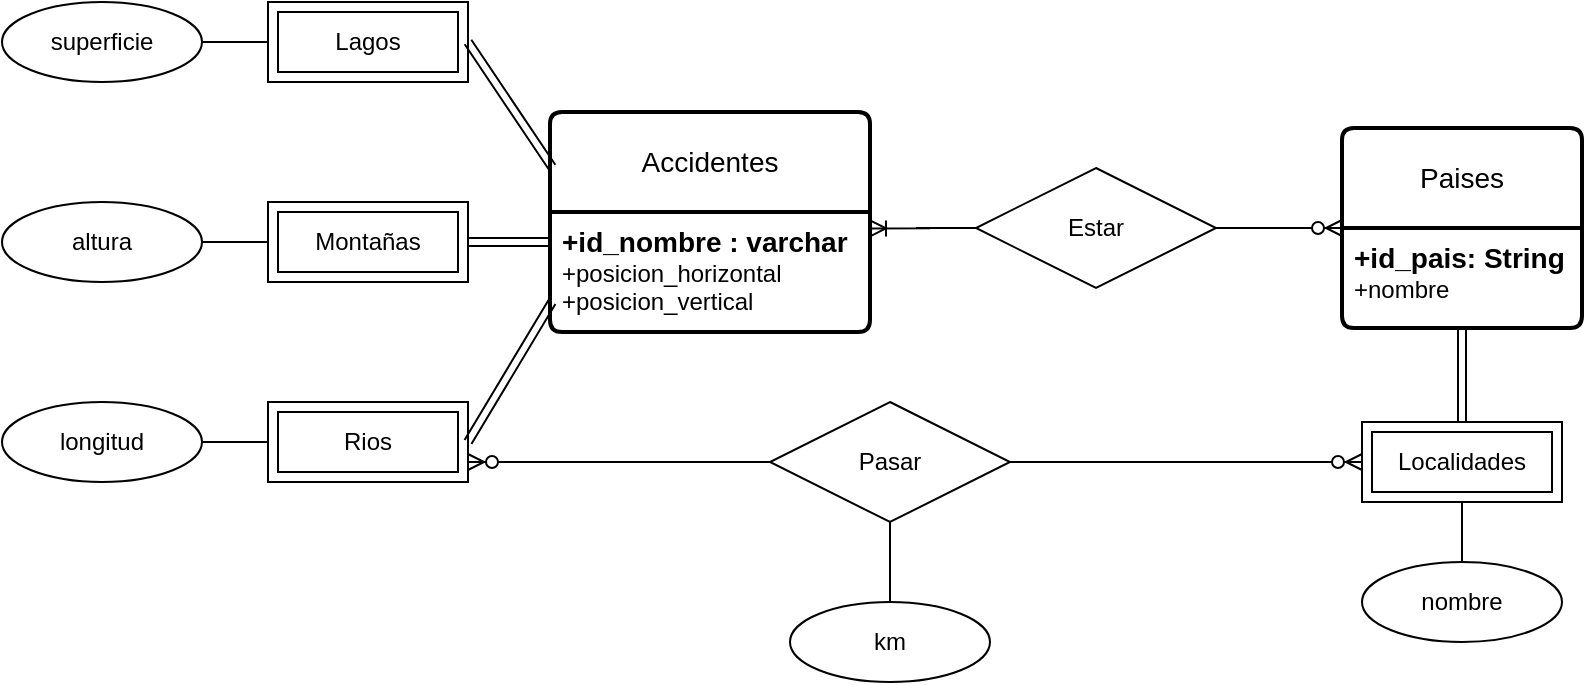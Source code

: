 <mxfile version="22.0.4" type="github">
  <diagram id="R2lEEEUBdFMjLlhIrx00" name="Page-1">
    <mxGraphModel dx="1050" dy="542" grid="1" gridSize="10" guides="1" tooltips="1" connect="1" arrows="1" fold="1" page="1" pageScale="1" pageWidth="850" pageHeight="1100" math="0" shadow="0" extFonts="Permanent Marker^https://fonts.googleapis.com/css?family=Permanent+Marker">
      <root>
        <mxCell id="0" />
        <mxCell id="1" parent="0" />
        <mxCell id="v1-u0_LOw8d0U1T1goXG-1" value="Accidentes" style="swimlane;childLayout=stackLayout;horizontal=1;startSize=50;horizontalStack=0;rounded=1;fontSize=14;fontStyle=0;strokeWidth=2;resizeParent=0;resizeLast=1;shadow=0;dashed=0;align=center;arcSize=4;whiteSpace=wrap;html=1;" parent="1" vertex="1">
          <mxGeometry x="290" y="215" width="160" height="110" as="geometry" />
        </mxCell>
        <mxCell id="v1-u0_LOw8d0U1T1goXG-2" value="&lt;font style=&quot;font-size: 14px;&quot;&gt;&lt;b&gt;+id_nombre : varchar&lt;br&gt;&lt;/b&gt;&lt;/font&gt;+posicion_horizontal&lt;br&gt;+posicion_vertical" style="align=left;strokeColor=none;fillColor=none;spacingLeft=4;fontSize=12;verticalAlign=top;resizable=0;rotatable=0;part=1;html=1;" parent="v1-u0_LOw8d0U1T1goXG-1" vertex="1">
          <mxGeometry y="50" width="160" height="60" as="geometry" />
        </mxCell>
        <mxCell id="v1-u0_LOw8d0U1T1goXG-3" value="Lagos" style="shape=ext;margin=3;double=1;whiteSpace=wrap;html=1;align=center;" parent="1" vertex="1">
          <mxGeometry x="149" y="160" width="100" height="40" as="geometry" />
        </mxCell>
        <mxCell id="v1-u0_LOw8d0U1T1goXG-4" value="Montañas" style="shape=ext;margin=3;double=1;whiteSpace=wrap;html=1;align=center;" parent="1" vertex="1">
          <mxGeometry x="149" y="260" width="100" height="40" as="geometry" />
        </mxCell>
        <mxCell id="v1-u0_LOw8d0U1T1goXG-5" value="Rios" style="shape=ext;margin=3;double=1;whiteSpace=wrap;html=1;align=center;" parent="1" vertex="1">
          <mxGeometry x="149" y="360" width="100" height="40" as="geometry" />
        </mxCell>
        <mxCell id="v1-u0_LOw8d0U1T1goXG-8" value="superficie" style="ellipse;whiteSpace=wrap;html=1;align=center;" parent="1" vertex="1">
          <mxGeometry x="16" y="160" width="100" height="40" as="geometry" />
        </mxCell>
        <mxCell id="v1-u0_LOw8d0U1T1goXG-9" value="altura" style="ellipse;whiteSpace=wrap;html=1;align=center;" parent="1" vertex="1">
          <mxGeometry x="16" y="260" width="100" height="40" as="geometry" />
        </mxCell>
        <mxCell id="v1-u0_LOw8d0U1T1goXG-10" value="longitud" style="ellipse;whiteSpace=wrap;html=1;align=center;" parent="1" vertex="1">
          <mxGeometry x="16" y="360" width="100" height="40" as="geometry" />
        </mxCell>
        <mxCell id="v1-u0_LOw8d0U1T1goXG-11" value="" style="shape=link;html=1;rounded=0;exitX=1;exitY=0.5;exitDx=0;exitDy=0;entryX=0;entryY=0.25;entryDx=0;entryDy=0;" parent="1" source="v1-u0_LOw8d0U1T1goXG-3" edge="1">
          <mxGeometry width="100" relative="1" as="geometry">
            <mxPoint x="251" y="180" as="sourcePoint" />
            <mxPoint x="291" y="242.5" as="targetPoint" />
          </mxGeometry>
        </mxCell>
        <mxCell id="v1-u0_LOw8d0U1T1goXG-12" value="" style="shape=link;html=1;rounded=0;exitX=1;exitY=0.5;exitDx=0;exitDy=0;entryX=0;entryY=0.25;entryDx=0;entryDy=0;" parent="1" source="v1-u0_LOw8d0U1T1goXG-4" edge="1">
          <mxGeometry width="100" relative="1" as="geometry">
            <mxPoint x="311" y="430" as="sourcePoint" />
            <mxPoint x="291" y="280" as="targetPoint" />
          </mxGeometry>
        </mxCell>
        <mxCell id="v1-u0_LOw8d0U1T1goXG-13" value="" style="shape=link;html=1;rounded=0;exitX=1;exitY=0.5;exitDx=0;exitDy=0;entryX=0;entryY=0.75;entryDx=0;entryDy=0;" parent="1" source="v1-u0_LOw8d0U1T1goXG-5" edge="1">
          <mxGeometry width="100" relative="1" as="geometry">
            <mxPoint x="231" y="290" as="sourcePoint" />
            <mxPoint x="291" y="310" as="targetPoint" />
          </mxGeometry>
        </mxCell>
        <mxCell id="v1-u0_LOw8d0U1T1goXG-15" value="" style="endArrow=none;html=1;rounded=0;exitX=1;exitY=0.5;exitDx=0;exitDy=0;entryX=0;entryY=0.5;entryDx=0;entryDy=0;" parent="1" source="v1-u0_LOw8d0U1T1goXG-8" target="v1-u0_LOw8d0U1T1goXG-3" edge="1">
          <mxGeometry relative="1" as="geometry">
            <mxPoint x="-161" y="340" as="sourcePoint" />
            <mxPoint x="-1" y="340" as="targetPoint" />
          </mxGeometry>
        </mxCell>
        <mxCell id="v1-u0_LOw8d0U1T1goXG-16" value="" style="endArrow=none;html=1;rounded=0;entryX=0;entryY=0.5;entryDx=0;entryDy=0;exitX=1;exitY=0.5;exitDx=0;exitDy=0;" parent="1" source="v1-u0_LOw8d0U1T1goXG-9" target="v1-u0_LOw8d0U1T1goXG-4" edge="1">
          <mxGeometry relative="1" as="geometry">
            <mxPoint x="89" y="280" as="sourcePoint" />
            <mxPoint x="149" y="279.5" as="targetPoint" />
          </mxGeometry>
        </mxCell>
        <mxCell id="v1-u0_LOw8d0U1T1goXG-17" value="" style="endArrow=none;html=1;rounded=0;exitX=1;exitY=0.5;exitDx=0;exitDy=0;entryX=0;entryY=0.5;entryDx=0;entryDy=0;" parent="1" source="v1-u0_LOw8d0U1T1goXG-10" target="v1-u0_LOw8d0U1T1goXG-5" edge="1">
          <mxGeometry relative="1" as="geometry">
            <mxPoint x="109" y="200" as="sourcePoint" />
            <mxPoint x="169" y="200" as="targetPoint" />
          </mxGeometry>
        </mxCell>
        <mxCell id="v1-u0_LOw8d0U1T1goXG-18" value="Estar" style="shape=rhombus;perimeter=rhombusPerimeter;whiteSpace=wrap;html=1;align=center;" parent="1" vertex="1">
          <mxGeometry x="503" y="243" width="120" height="60" as="geometry" />
        </mxCell>
        <mxCell id="v1-u0_LOw8d0U1T1goXG-19" value="Paises" style="swimlane;childLayout=stackLayout;horizontal=1;startSize=50;horizontalStack=0;rounded=1;fontSize=14;fontStyle=0;strokeWidth=2;resizeParent=0;resizeLast=1;shadow=0;dashed=0;align=center;arcSize=4;whiteSpace=wrap;html=1;" parent="1" vertex="1">
          <mxGeometry x="686" y="223" width="120" height="100" as="geometry" />
        </mxCell>
        <mxCell id="v1-u0_LOw8d0U1T1goXG-20" value="&lt;font style=&quot;font-size: 14px;&quot;&gt;&lt;b&gt;+id_pais: String&lt;br&gt;&lt;/b&gt;&lt;/font&gt;+nombre" style="align=left;strokeColor=none;fillColor=none;spacingLeft=4;fontSize=12;verticalAlign=top;resizable=0;rotatable=0;part=1;html=1;" parent="v1-u0_LOw8d0U1T1goXG-19" vertex="1">
          <mxGeometry y="50" width="120" height="50" as="geometry" />
        </mxCell>
        <mxCell id="v1-u0_LOw8d0U1T1goXG-21" value="" style="edgeStyle=entityRelationEdgeStyle;fontSize=12;html=1;endArrow=ERzeroToMany;endFill=1;rounded=0;exitX=1;exitY=0.5;exitDx=0;exitDy=0;entryX=0;entryY=0.5;entryDx=0;entryDy=0;" parent="1" source="v1-u0_LOw8d0U1T1goXG-18" target="v1-u0_LOw8d0U1T1goXG-19" edge="1">
          <mxGeometry width="100" height="100" relative="1" as="geometry">
            <mxPoint x="610" y="303" as="sourcePoint" />
            <mxPoint x="663.96" y="303.02" as="targetPoint" />
          </mxGeometry>
        </mxCell>
        <mxCell id="v1-u0_LOw8d0U1T1goXG-22" value="" style="edgeStyle=entityRelationEdgeStyle;fontSize=12;html=1;endArrow=ERoneToMany;rounded=0;entryX=1;entryY=0.137;entryDx=0;entryDy=0;exitX=0;exitY=0.5;exitDx=0;exitDy=0;entryPerimeter=0;" parent="1" source="v1-u0_LOw8d0U1T1goXG-18" target="v1-u0_LOw8d0U1T1goXG-2" edge="1">
          <mxGeometry width="100" height="100" relative="1" as="geometry">
            <mxPoint x="573" y="223" as="sourcePoint" />
            <mxPoint x="510" y="223" as="targetPoint" />
          </mxGeometry>
        </mxCell>
        <mxCell id="v1-u0_LOw8d0U1T1goXG-23" value="Localidades" style="shape=ext;margin=3;double=1;whiteSpace=wrap;html=1;align=center;" parent="1" vertex="1">
          <mxGeometry x="696" y="370" width="100" height="40" as="geometry" />
        </mxCell>
        <mxCell id="v1-u0_LOw8d0U1T1goXG-24" value="" style="shape=link;html=1;rounded=0;exitX=0.5;exitY=0;exitDx=0;exitDy=0;entryX=0.5;entryY=1;entryDx=0;entryDy=0;" parent="1" source="v1-u0_LOw8d0U1T1goXG-23" target="v1-u0_LOw8d0U1T1goXG-20" edge="1">
          <mxGeometry width="100" relative="1" as="geometry">
            <mxPoint x="243" y="290" as="sourcePoint" />
            <mxPoint x="285" y="290" as="targetPoint" />
          </mxGeometry>
        </mxCell>
        <mxCell id="v1-u0_LOw8d0U1T1goXG-25" value="nombre" style="ellipse;whiteSpace=wrap;html=1;align=center;" parent="1" vertex="1">
          <mxGeometry x="696" y="440" width="100" height="40" as="geometry" />
        </mxCell>
        <mxCell id="v1-u0_LOw8d0U1T1goXG-26" value="" style="endArrow=none;html=1;rounded=0;entryX=0.5;entryY=1;entryDx=0;entryDy=0;exitX=0.5;exitY=0;exitDx=0;exitDy=0;" parent="1" source="v1-u0_LOw8d0U1T1goXG-25" target="v1-u0_LOw8d0U1T1goXG-23" edge="1">
          <mxGeometry relative="1" as="geometry">
            <mxPoint x="110" y="290" as="sourcePoint" />
            <mxPoint x="143" y="290" as="targetPoint" />
          </mxGeometry>
        </mxCell>
        <mxCell id="v1-u0_LOw8d0U1T1goXG-27" value="Pasar" style="shape=rhombus;perimeter=rhombusPerimeter;whiteSpace=wrap;html=1;align=center;" parent="1" vertex="1">
          <mxGeometry x="400" y="360" width="120" height="60" as="geometry" />
        </mxCell>
        <mxCell id="v1-u0_LOw8d0U1T1goXG-28" value="" style="edgeStyle=entityRelationEdgeStyle;fontSize=12;html=1;endArrow=ERzeroToMany;endFill=1;rounded=0;entryX=0;entryY=0.5;entryDx=0;entryDy=0;exitX=1;exitY=0.5;exitDx=0;exitDy=0;" parent="1" source="v1-u0_LOw8d0U1T1goXG-27" target="v1-u0_LOw8d0U1T1goXG-23" edge="1">
          <mxGeometry width="100" height="100" relative="1" as="geometry">
            <mxPoint x="530" y="410" as="sourcePoint" />
            <mxPoint x="681" y="410" as="targetPoint" />
          </mxGeometry>
        </mxCell>
        <mxCell id="v1-u0_LOw8d0U1T1goXG-30" value="" style="edgeStyle=entityRelationEdgeStyle;fontSize=12;html=1;endArrow=ERzeroToMany;endFill=1;rounded=0;entryX=1;entryY=0.75;entryDx=0;entryDy=0;exitX=0;exitY=0.5;exitDx=0;exitDy=0;" parent="1" source="v1-u0_LOw8d0U1T1goXG-27" target="v1-u0_LOw8d0U1T1goXG-5" edge="1">
          <mxGeometry width="100" height="100" relative="1" as="geometry">
            <mxPoint x="466" y="470" as="sourcePoint" />
            <mxPoint x="290" y="470" as="targetPoint" />
          </mxGeometry>
        </mxCell>
        <mxCell id="v1-u0_LOw8d0U1T1goXG-31" value="km" style="ellipse;whiteSpace=wrap;html=1;align=center;" parent="1" vertex="1">
          <mxGeometry x="410" y="460" width="100" height="40" as="geometry" />
        </mxCell>
        <mxCell id="v1-u0_LOw8d0U1T1goXG-32" value="" style="endArrow=none;html=1;rounded=0;entryX=0.5;entryY=1;entryDx=0;entryDy=0;exitX=0.5;exitY=0;exitDx=0;exitDy=0;" parent="1" source="v1-u0_LOw8d0U1T1goXG-31" target="v1-u0_LOw8d0U1T1goXG-27" edge="1">
          <mxGeometry relative="1" as="geometry">
            <mxPoint x="756" y="450" as="sourcePoint" />
            <mxPoint x="756" y="420" as="targetPoint" />
          </mxGeometry>
        </mxCell>
      </root>
    </mxGraphModel>
  </diagram>
</mxfile>
